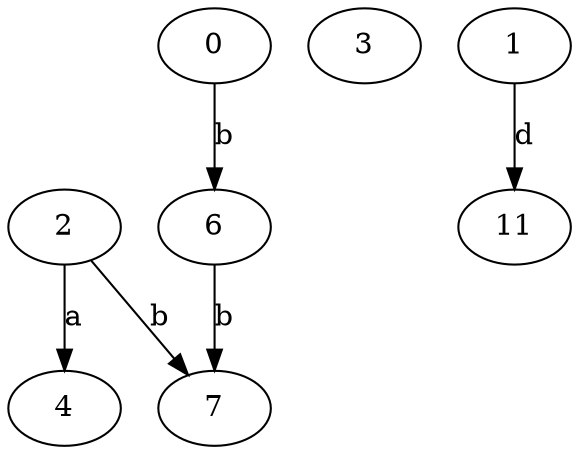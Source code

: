 strict digraph  {
2;
3;
0;
4;
6;
7;
1;
11;
2 -> 4  [label=a];
2 -> 7  [label=b];
0 -> 6  [label=b];
6 -> 7  [label=b];
1 -> 11  [label=d];
}
